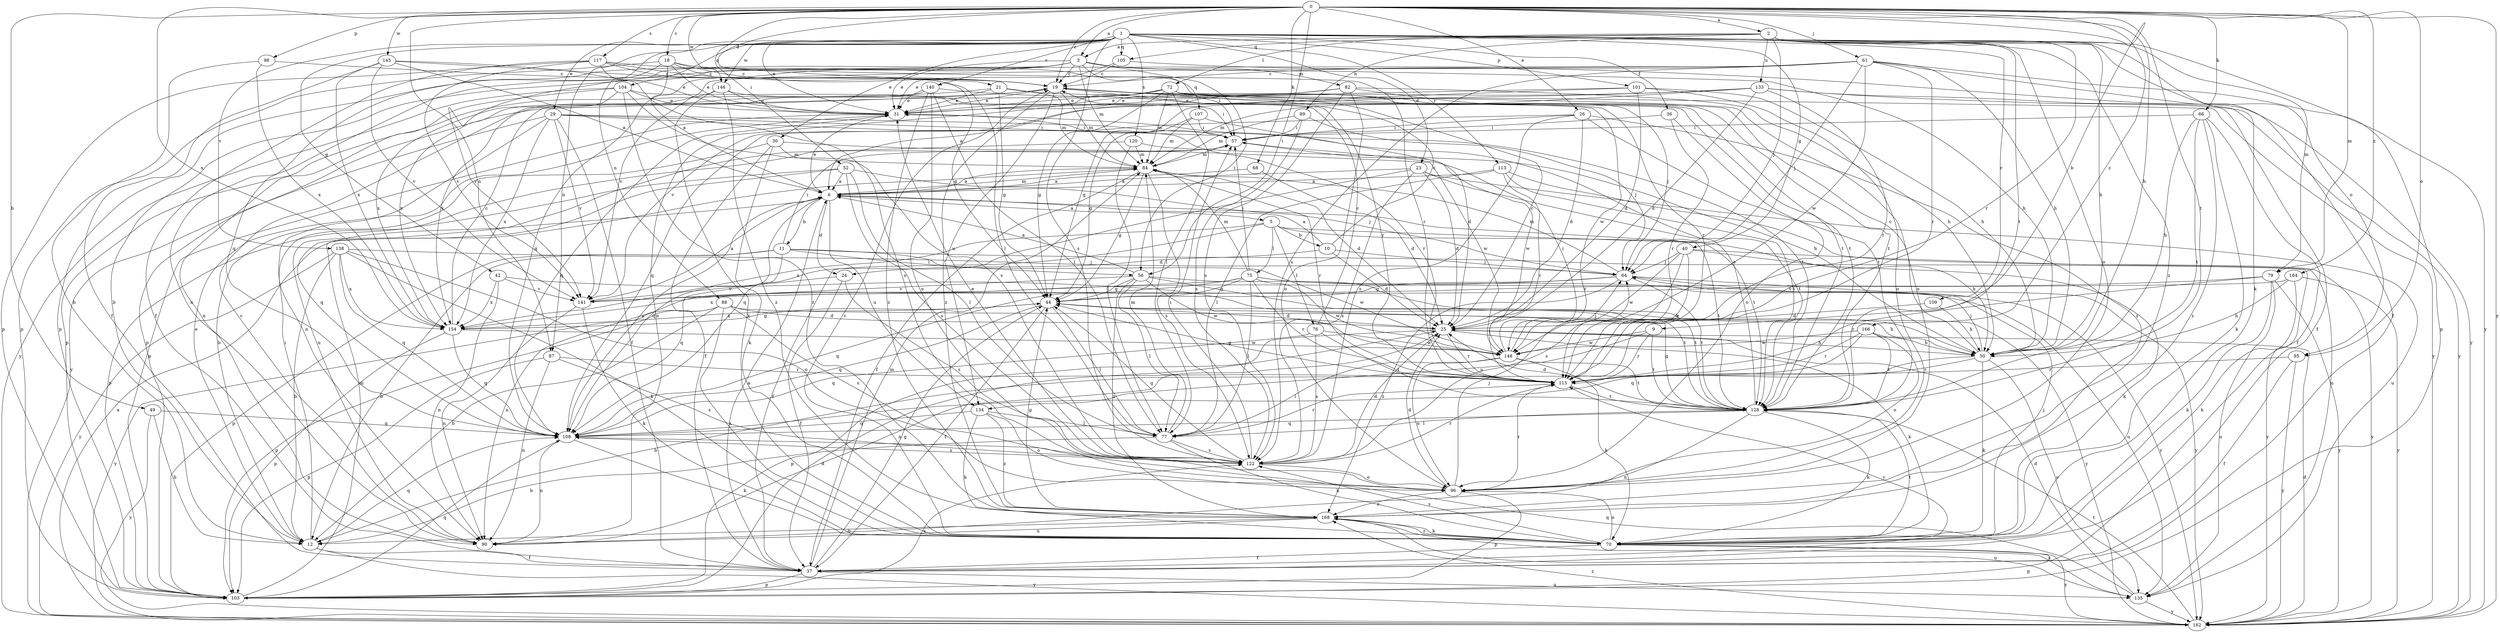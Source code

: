 strict digraph  {
0;
1;
2;
3;
5;
6;
9;
10;
11;
12;
18;
19;
21;
23;
24;
25;
26;
29;
30;
31;
36;
37;
40;
42;
44;
49;
50;
52;
56;
57;
61;
64;
66;
68;
70;
72;
75;
76;
77;
79;
82;
84;
87;
88;
89;
90;
95;
96;
98;
101;
103;
104;
105;
107;
108;
109;
113;
115;
117;
120;
122;
128;
133;
134;
135;
138;
140;
141;
145;
146;
148;
154;
162;
164;
166;
168;
0 -> 2  [label=a];
0 -> 3  [label=a];
0 -> 9  [label=b];
0 -> 18  [label=c];
0 -> 19  [label=c];
0 -> 21  [label=d];
0 -> 26  [label=e];
0 -> 49  [label=h];
0 -> 50  [label=h];
0 -> 52  [label=i];
0 -> 56  [label=i];
0 -> 61  [label=j];
0 -> 66  [label=k];
0 -> 68  [label=k];
0 -> 79  [label=m];
0 -> 87  [label=n];
0 -> 95  [label=o];
0 -> 98  [label=p];
0 -> 117  [label=s];
0 -> 128  [label=t];
0 -> 145  [label=w];
0 -> 146  [label=w];
0 -> 154  [label=x];
0 -> 162  [label=y];
0 -> 164  [label=z];
0 -> 166  [label=z];
1 -> 23  [label=d];
1 -> 29  [label=e];
1 -> 30  [label=e];
1 -> 31  [label=e];
1 -> 36  [label=f];
1 -> 40  [label=g];
1 -> 42  [label=g];
1 -> 87  [label=n];
1 -> 88  [label=n];
1 -> 95  [label=o];
1 -> 96  [label=o];
1 -> 101  [label=p];
1 -> 104  [label=q];
1 -> 105  [label=q];
1 -> 109  [label=r];
1 -> 113  [label=r];
1 -> 120  [label=s];
1 -> 122  [label=s];
1 -> 128  [label=t];
1 -> 138  [label=v];
1 -> 140  [label=v];
1 -> 146  [label=w];
1 -> 168  [label=z];
2 -> 3  [label=a];
2 -> 50  [label=h];
2 -> 64  [label=j];
2 -> 70  [label=k];
2 -> 72  [label=l];
2 -> 79  [label=m];
2 -> 89  [label=n];
2 -> 105  [label=q];
2 -> 115  [label=r];
2 -> 133  [label=u];
2 -> 162  [label=y];
3 -> 19  [label=c];
3 -> 31  [label=e];
3 -> 50  [label=h];
3 -> 56  [label=i];
3 -> 82  [label=m];
3 -> 84  [label=m];
3 -> 90  [label=n];
3 -> 103  [label=p];
3 -> 107  [label=q];
3 -> 108  [label=q];
3 -> 141  [label=v];
5 -> 10  [label=b];
5 -> 37  [label=f];
5 -> 50  [label=h];
5 -> 75  [label=l];
5 -> 76  [label=l];
5 -> 128  [label=t];
5 -> 154  [label=x];
6 -> 5  [label=a];
6 -> 11  [label=b];
6 -> 24  [label=d];
6 -> 31  [label=e];
6 -> 84  [label=m];
6 -> 108  [label=q];
6 -> 128  [label=t];
6 -> 134  [label=u];
9 -> 115  [label=r];
9 -> 128  [label=t];
9 -> 134  [label=u];
9 -> 148  [label=w];
10 -> 6  [label=a];
10 -> 19  [label=c];
10 -> 24  [label=d];
10 -> 25  [label=d];
10 -> 64  [label=j];
11 -> 12  [label=b];
11 -> 56  [label=i];
11 -> 57  [label=i];
11 -> 103  [label=p];
11 -> 108  [label=q];
11 -> 148  [label=w];
11 -> 162  [label=y];
12 -> 31  [label=e];
12 -> 37  [label=f];
12 -> 57  [label=i];
12 -> 108  [label=q];
12 -> 162  [label=y];
18 -> 6  [label=a];
18 -> 19  [label=c];
18 -> 31  [label=e];
18 -> 44  [label=g];
18 -> 57  [label=i];
18 -> 103  [label=p];
18 -> 108  [label=q];
19 -> 31  [label=e];
19 -> 84  [label=m];
19 -> 115  [label=r];
19 -> 128  [label=t];
19 -> 134  [label=u];
19 -> 168  [label=z];
21 -> 31  [label=e];
21 -> 44  [label=g];
21 -> 84  [label=m];
21 -> 103  [label=p];
21 -> 128  [label=t];
23 -> 6  [label=a];
23 -> 25  [label=d];
23 -> 108  [label=q];
23 -> 122  [label=s];
23 -> 128  [label=t];
23 -> 135  [label=u];
24 -> 37  [label=f];
24 -> 122  [label=s];
24 -> 141  [label=v];
25 -> 19  [label=c];
25 -> 50  [label=h];
25 -> 70  [label=k];
25 -> 90  [label=n];
25 -> 103  [label=p];
25 -> 115  [label=r];
26 -> 25  [label=d];
26 -> 57  [label=i];
26 -> 108  [label=q];
26 -> 122  [label=s];
26 -> 128  [label=t];
26 -> 168  [label=z];
29 -> 37  [label=f];
29 -> 57  [label=i];
29 -> 90  [label=n];
29 -> 115  [label=r];
29 -> 128  [label=t];
29 -> 141  [label=v];
29 -> 154  [label=x];
29 -> 162  [label=y];
30 -> 12  [label=b];
30 -> 37  [label=f];
30 -> 70  [label=k];
30 -> 84  [label=m];
30 -> 148  [label=w];
31 -> 57  [label=i];
31 -> 103  [label=p];
31 -> 108  [label=q];
36 -> 57  [label=i];
36 -> 96  [label=o];
36 -> 115  [label=r];
37 -> 6  [label=a];
37 -> 44  [label=g];
37 -> 84  [label=m];
37 -> 103  [label=p];
37 -> 115  [label=r];
37 -> 135  [label=u];
40 -> 64  [label=j];
40 -> 70  [label=k];
40 -> 115  [label=r];
40 -> 122  [label=s];
40 -> 148  [label=w];
40 -> 162  [label=y];
42 -> 90  [label=n];
42 -> 128  [label=t];
42 -> 141  [label=v];
42 -> 154  [label=x];
44 -> 25  [label=d];
44 -> 37  [label=f];
44 -> 77  [label=l];
44 -> 108  [label=q];
44 -> 154  [label=x];
44 -> 162  [label=y];
49 -> 12  [label=b];
49 -> 108  [label=q];
49 -> 162  [label=y];
50 -> 12  [label=b];
50 -> 19  [label=c];
50 -> 64  [label=j];
50 -> 70  [label=k];
50 -> 115  [label=r];
50 -> 135  [label=u];
52 -> 6  [label=a];
52 -> 64  [label=j];
52 -> 77  [label=l];
52 -> 103  [label=p];
52 -> 108  [label=q];
52 -> 122  [label=s];
56 -> 6  [label=a];
56 -> 44  [label=g];
56 -> 50  [label=h];
56 -> 77  [label=l];
56 -> 128  [label=t];
56 -> 141  [label=v];
56 -> 148  [label=w];
56 -> 168  [label=z];
57 -> 84  [label=m];
57 -> 148  [label=w];
61 -> 12  [label=b];
61 -> 19  [label=c];
61 -> 37  [label=f];
61 -> 50  [label=h];
61 -> 64  [label=j];
61 -> 103  [label=p];
61 -> 115  [label=r];
61 -> 122  [label=s];
61 -> 141  [label=v];
61 -> 148  [label=w];
64 -> 44  [label=g];
64 -> 84  [label=m];
64 -> 128  [label=t];
64 -> 154  [label=x];
64 -> 162  [label=y];
64 -> 168  [label=z];
66 -> 37  [label=f];
66 -> 50  [label=h];
66 -> 57  [label=i];
66 -> 70  [label=k];
66 -> 128  [label=t];
66 -> 168  [label=z];
68 -> 6  [label=a];
68 -> 25  [label=d];
70 -> 19  [label=c];
70 -> 37  [label=f];
70 -> 64  [label=j];
70 -> 96  [label=o];
70 -> 103  [label=p];
70 -> 122  [label=s];
70 -> 128  [label=t];
70 -> 162  [label=y];
70 -> 168  [label=z];
72 -> 31  [label=e];
72 -> 44  [label=g];
72 -> 77  [label=l];
72 -> 84  [label=m];
72 -> 90  [label=n];
72 -> 96  [label=o];
72 -> 103  [label=p];
72 -> 115  [label=r];
72 -> 162  [label=y];
75 -> 44  [label=g];
75 -> 57  [label=i];
75 -> 77  [label=l];
75 -> 84  [label=m];
75 -> 90  [label=n];
75 -> 108  [label=q];
75 -> 115  [label=r];
75 -> 135  [label=u];
75 -> 148  [label=w];
75 -> 162  [label=y];
76 -> 19  [label=c];
76 -> 108  [label=q];
76 -> 122  [label=s];
76 -> 128  [label=t];
76 -> 148  [label=w];
77 -> 12  [label=b];
77 -> 70  [label=k];
77 -> 84  [label=m];
77 -> 115  [label=r];
77 -> 122  [label=s];
79 -> 70  [label=k];
79 -> 115  [label=r];
79 -> 135  [label=u];
79 -> 141  [label=v];
79 -> 162  [label=y];
82 -> 6  [label=a];
82 -> 31  [label=e];
82 -> 50  [label=h];
82 -> 64  [label=j];
82 -> 96  [label=o];
82 -> 122  [label=s];
84 -> 6  [label=a];
84 -> 25  [label=d];
84 -> 37  [label=f];
84 -> 44  [label=g];
84 -> 115  [label=r];
84 -> 122  [label=s];
87 -> 90  [label=n];
87 -> 103  [label=p];
87 -> 115  [label=r];
87 -> 122  [label=s];
88 -> 12  [label=b];
88 -> 25  [label=d];
88 -> 50  [label=h];
88 -> 70  [label=k];
88 -> 103  [label=p];
88 -> 122  [label=s];
88 -> 162  [label=y];
89 -> 57  [label=i];
89 -> 64  [label=j];
89 -> 84  [label=m];
89 -> 122  [label=s];
90 -> 19  [label=c];
95 -> 37  [label=f];
95 -> 115  [label=r];
95 -> 162  [label=y];
96 -> 25  [label=d];
96 -> 64  [label=j];
96 -> 103  [label=p];
96 -> 115  [label=r];
96 -> 168  [label=z];
98 -> 12  [label=b];
98 -> 19  [label=c];
98 -> 154  [label=x];
101 -> 25  [label=d];
101 -> 31  [label=e];
101 -> 44  [label=g];
101 -> 50  [label=h];
101 -> 96  [label=o];
103 -> 25  [label=d];
103 -> 84  [label=m];
103 -> 108  [label=q];
103 -> 122  [label=s];
104 -> 31  [label=e];
104 -> 57  [label=i];
104 -> 90  [label=n];
104 -> 122  [label=s];
104 -> 154  [label=x];
104 -> 162  [label=y];
104 -> 168  [label=z];
105 -> 19  [label=c];
105 -> 31  [label=e];
105 -> 162  [label=y];
107 -> 25  [label=d];
107 -> 44  [label=g];
107 -> 57  [label=i];
107 -> 84  [label=m];
108 -> 6  [label=a];
108 -> 70  [label=k];
108 -> 90  [label=n];
108 -> 122  [label=s];
109 -> 25  [label=d];
109 -> 50  [label=h];
113 -> 6  [label=a];
113 -> 77  [label=l];
113 -> 115  [label=r];
113 -> 128  [label=t];
113 -> 135  [label=u];
115 -> 44  [label=g];
115 -> 128  [label=t];
117 -> 19  [label=c];
117 -> 31  [label=e];
117 -> 37  [label=f];
117 -> 77  [label=l];
117 -> 103  [label=p];
117 -> 115  [label=r];
117 -> 141  [label=v];
120 -> 50  [label=h];
120 -> 77  [label=l];
120 -> 84  [label=m];
120 -> 90  [label=n];
122 -> 25  [label=d];
122 -> 31  [label=e];
122 -> 44  [label=g];
122 -> 57  [label=i];
122 -> 96  [label=o];
122 -> 115  [label=r];
128 -> 25  [label=d];
128 -> 31  [label=e];
128 -> 44  [label=g];
128 -> 70  [label=k];
128 -> 77  [label=l];
128 -> 90  [label=n];
128 -> 108  [label=q];
133 -> 25  [label=d];
133 -> 31  [label=e];
133 -> 37  [label=f];
133 -> 84  [label=m];
133 -> 115  [label=r];
133 -> 141  [label=v];
133 -> 162  [label=y];
134 -> 70  [label=k];
134 -> 77  [label=l];
134 -> 96  [label=o];
134 -> 108  [label=q];
134 -> 168  [label=z];
135 -> 25  [label=d];
135 -> 108  [label=q];
135 -> 162  [label=y];
135 -> 168  [label=z];
138 -> 12  [label=b];
138 -> 64  [label=j];
138 -> 70  [label=k];
138 -> 96  [label=o];
138 -> 108  [label=q];
138 -> 154  [label=x];
138 -> 162  [label=y];
140 -> 31  [label=e];
140 -> 77  [label=l];
140 -> 96  [label=o];
140 -> 148  [label=w];
140 -> 154  [label=x];
140 -> 168  [label=z];
141 -> 6  [label=a];
141 -> 70  [label=k];
141 -> 90  [label=n];
145 -> 6  [label=a];
145 -> 19  [label=c];
145 -> 37  [label=f];
145 -> 96  [label=o];
145 -> 141  [label=v];
145 -> 154  [label=x];
146 -> 31  [label=e];
146 -> 70  [label=k];
146 -> 128  [label=t];
146 -> 154  [label=x];
146 -> 168  [label=z];
148 -> 57  [label=i];
148 -> 64  [label=j];
148 -> 70  [label=k];
148 -> 77  [label=l];
148 -> 96  [label=o];
148 -> 128  [label=t];
154 -> 19  [label=c];
154 -> 44  [label=g];
154 -> 103  [label=p];
154 -> 108  [label=q];
154 -> 148  [label=w];
162 -> 6  [label=a];
162 -> 25  [label=d];
162 -> 128  [label=t];
162 -> 168  [label=z];
164 -> 50  [label=h];
164 -> 70  [label=k];
164 -> 141  [label=v];
164 -> 162  [label=y];
166 -> 50  [label=h];
166 -> 96  [label=o];
166 -> 108  [label=q];
166 -> 115  [label=r];
166 -> 128  [label=t];
166 -> 148  [label=w];
168 -> 12  [label=b];
168 -> 44  [label=g];
168 -> 70  [label=k];
168 -> 90  [label=n];
168 -> 135  [label=u];
}
